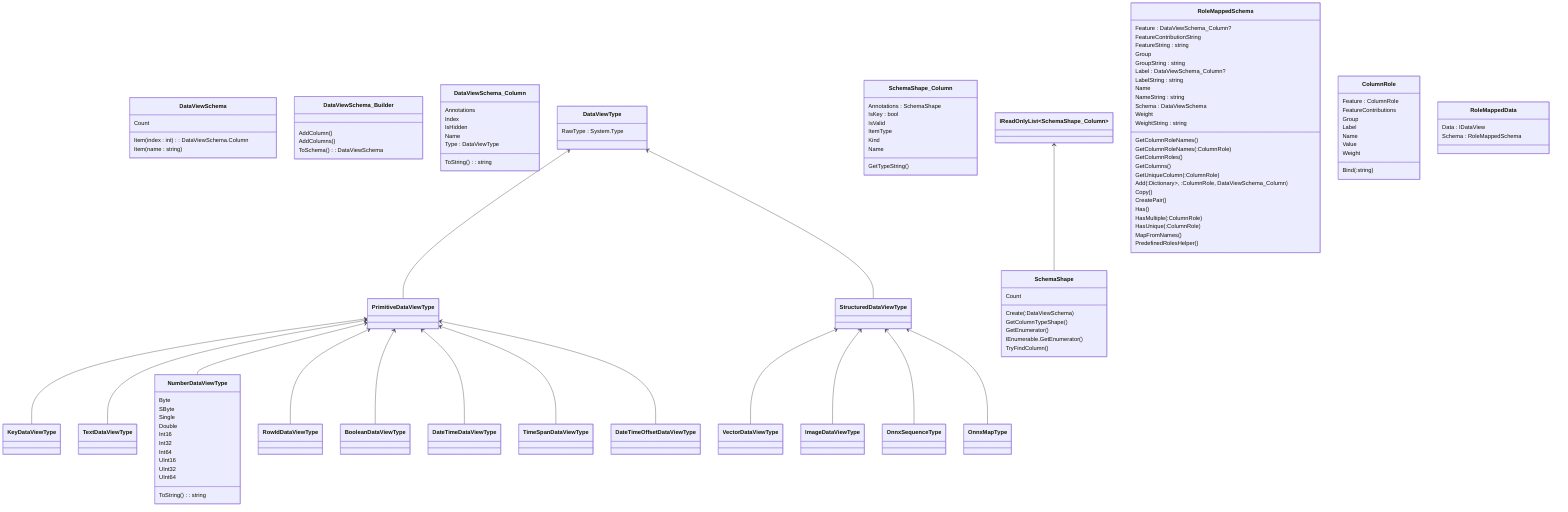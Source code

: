classDiagram 
    class DataViewSchema {
      Count
      Item (index : int ) : DataViewSchema.Column
      Item (name : string)
    }
    class DataViewSchema_Builder {
      AddColumn()
      AddColumns()
      ToSchema() : DataViewSchema
    }
    class DataViewSchema_Column {
      Annotations
      Index
      IsHidden
      Name
      Type : DataViewType
      ToString() : string
    }
    class DataViewType {
      RawType : System.Type
    }
    class PrimitiveDataViewType 
    class KeyDataViewType
    class StructuredDataViewType
    class VectorDataViewType
    class TextDataViewType
    class NumberDataViewType {
      Byte
      SByte 
      Single
      Double
      Int16
      Int32
      Int64
      UInt16
      UInt32
      UInt64
      ToString() : string
    }
    class RowIdDataViewType
    class BooleanDataViewType
    class DateTimeDataViewType
    class DateTimeOffsetDataViewType
    class TimeSpanDataViewType
    class ImageDataViewType
    class OnnxSequenceType
    class OnnxMapType
    DataViewType <-- PrimitiveDataViewType
    PrimitiveDataViewType <-- KeyDataViewType
    PrimitiveDataViewType <-- TextDataViewType
    PrimitiveDataViewType <-- NumberDataViewType
    PrimitiveDataViewType <-- RowIdDataViewType
    PrimitiveDataViewType <-- BooleanDataViewType
    PrimitiveDataViewType <-- DateTimeDataViewType
    PrimitiveDataViewType <-- TimeSpanDataViewType
    PrimitiveDataViewType <-- DateTimeOffsetDataViewType
    DataViewType <-- StructuredDataViewType
    StructuredDataViewType <-- VectorDataViewType
    StructuredDataViewType <-- ImageDataViewType
    StructuredDataViewType <-- OnnxSequenceType
    StructuredDataViewType <-- OnnxMapType

    class SchemaShape {
      Count
      Create(:DataViewSchema)
      GetColumnTypeShape()
      GetEnumerator()
      IEnumerable.GetEnumerator()
      TryFindColumn()
    }
    class SchemaShape_Column {
      Annotations : SchemaShape
      IsKey : bool 
      IsValid 
      ItemType 
      Kind 
      Name
      GetTypeString()
    }
    IReadOnlyList~SchemaShape_Column~ <-- SchemaShape

    class RoleMappedSchema {
      Feature : DataViewSchema_Column?
      FeatureContributionString 
      FeatureString : string
      Group 
      GroupString : string
      Label : DataViewSchema_Column?
      LabelString : string
      Name 
      NameString : string
      Schema : DataViewSchema
      Weight 
      WeightString : string
      GetColumnRoleNames()
      GetColumnRoleNames(:ColumnRole)
      GetColumnRoles()
      GetColumns()
      GetUniqueColumn(:ColumnRole)
      Add(:Dictionary<string, List<DataViewSchema_Column>>, :ColumnRole, DataViewSchema_Column)
      Copy()
      CreatePair()
      Has()
      HasMultiple(:ColumnRole)
      HasUnique(:ColumnRole)
      MapFromNames()
      PredefinedRolesHelper()
    }
    class ColumnRole {
      Feature : ColumnRole
      FeatureContributions 
      Group 
      Label 
      Name 
      Value 
      Weight 
      Bind(:string)
    }

    class RoleMappedData {
      Data : IDataView
      Schema : RoleMappedSchema
    }